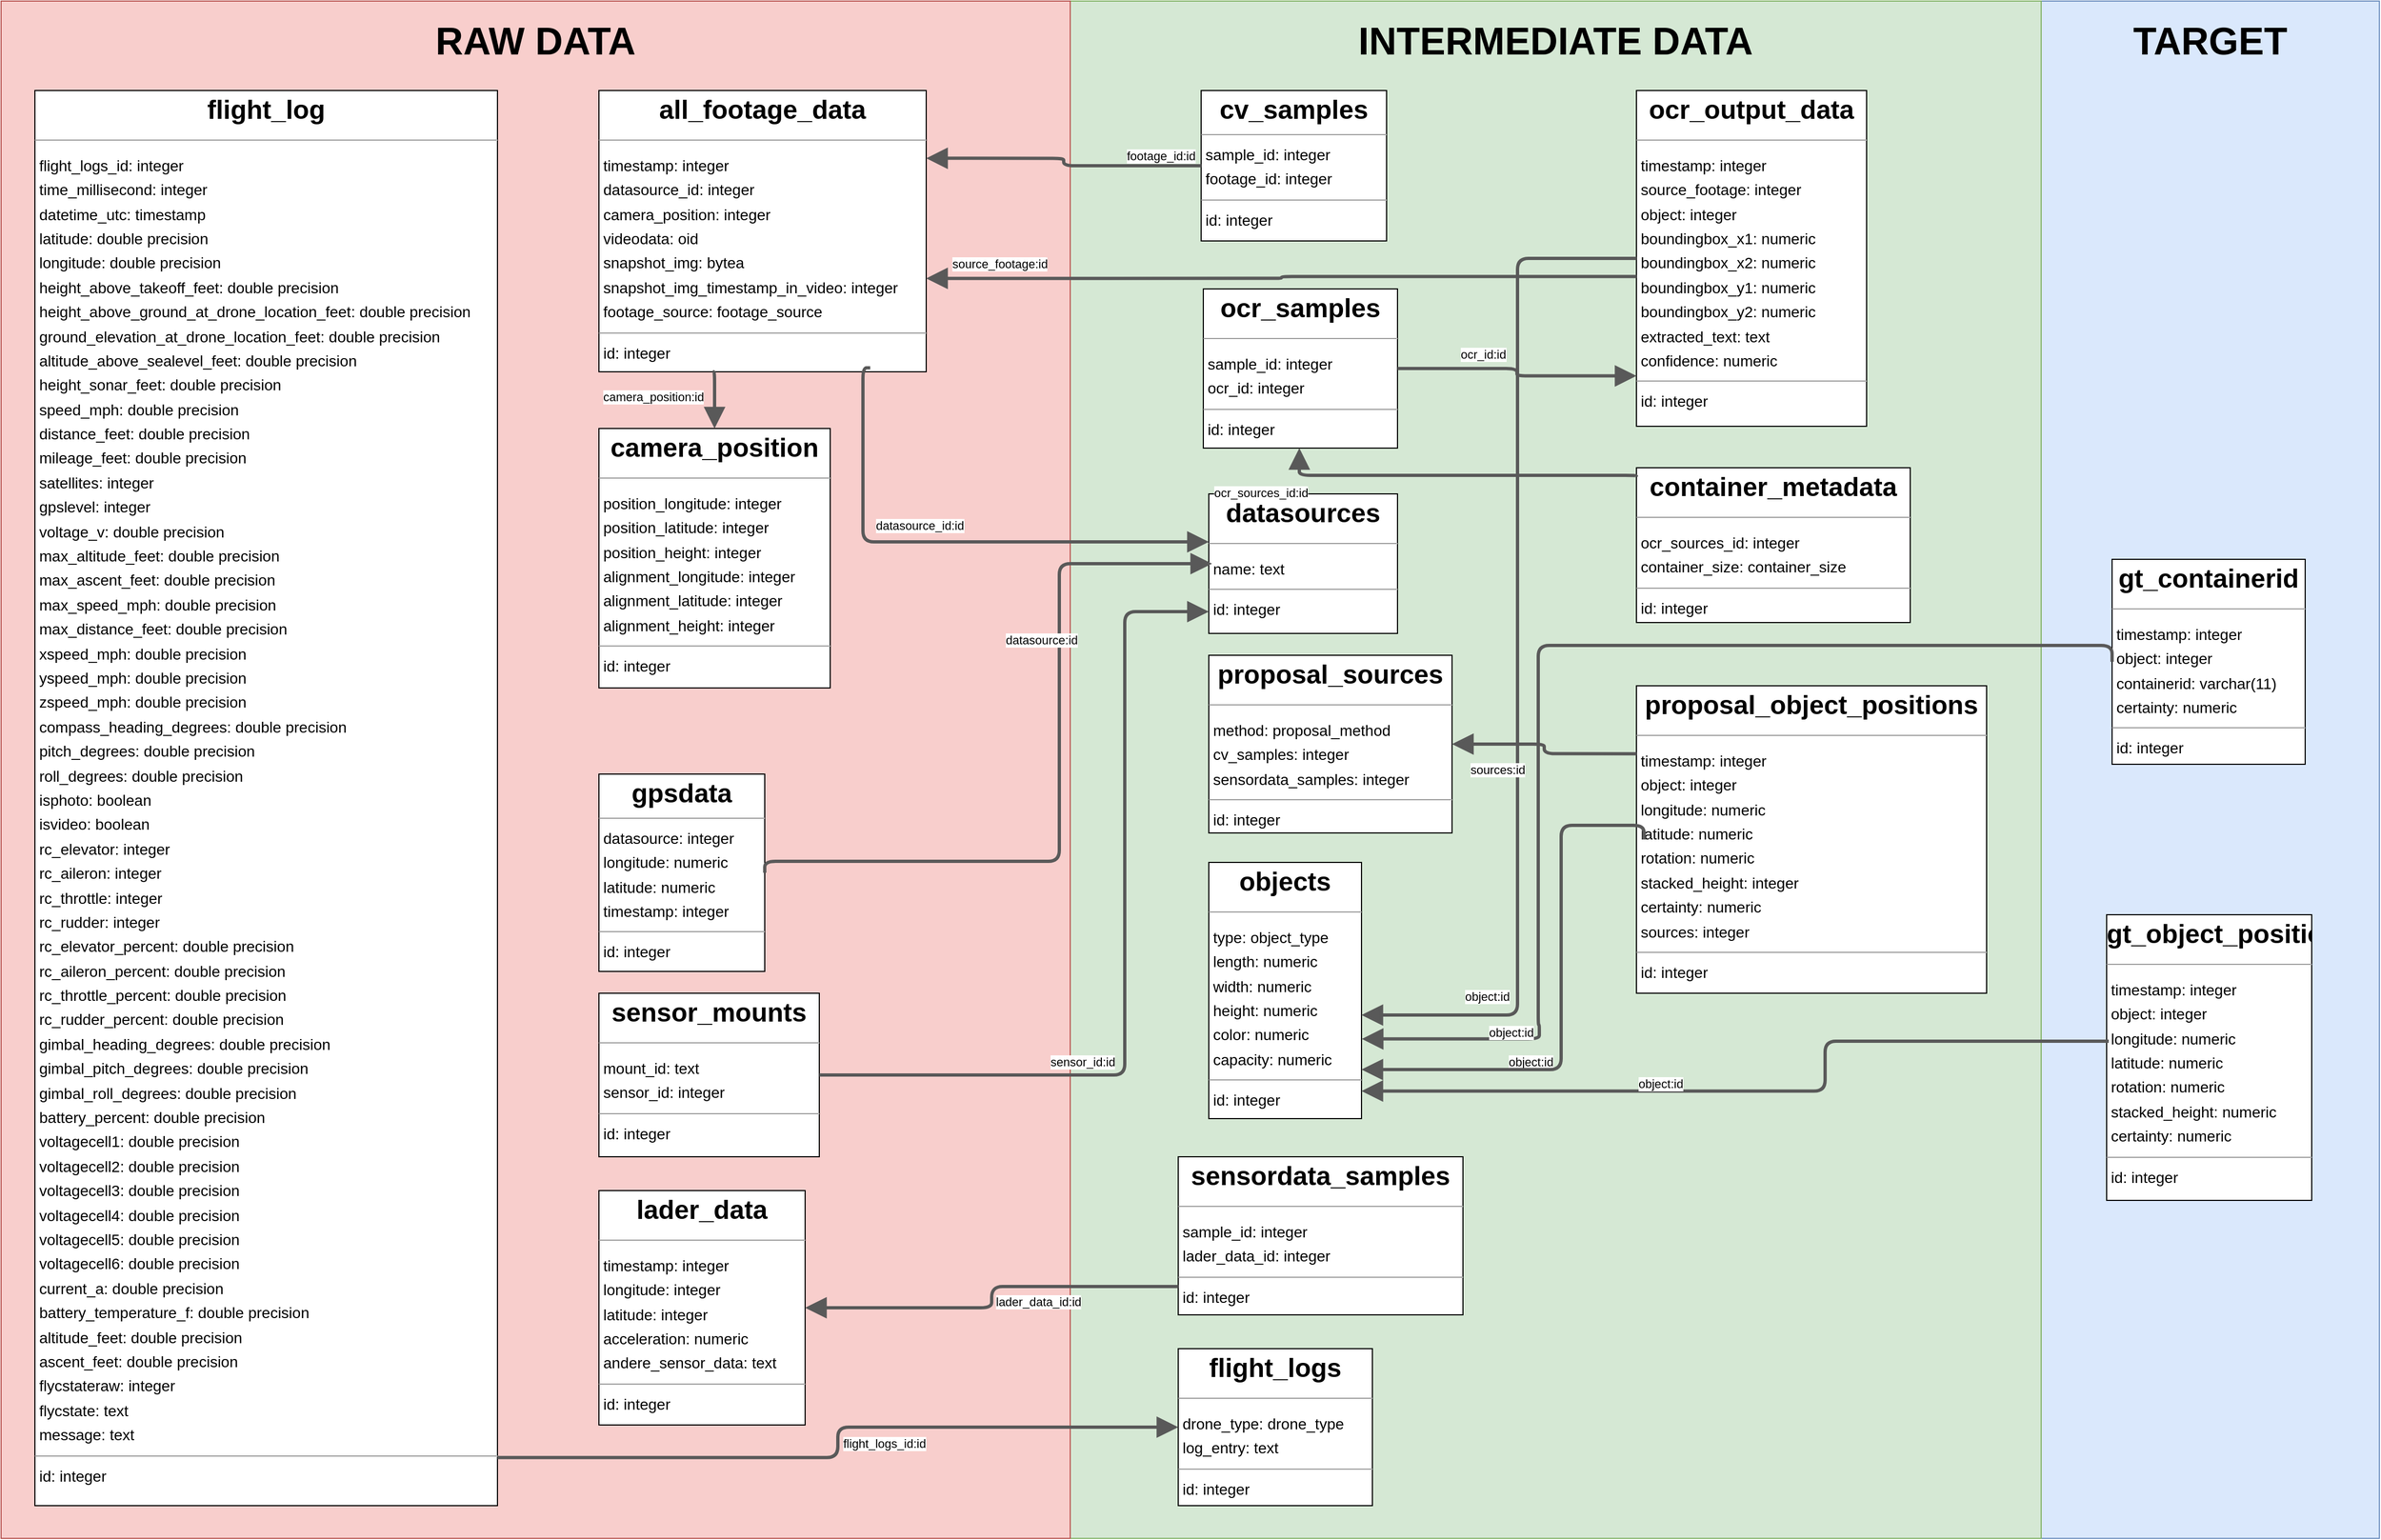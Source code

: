 <mxfile version="24.7.6">
  <diagram id="R363LIXP1XDj05TWdJDx" name="Seite-1">
    <mxGraphModel dx="4260" dy="2820" grid="1" gridSize="10" guides="1" tooltips="1" connect="1" arrows="1" fold="1" page="0" pageScale="1" pageWidth="827" pageHeight="1169" background="none" math="0" shadow="0">
      <root>
        <mxCell id="0" />
        <mxCell id="1" parent="0" />
        <mxCell id="Hhfae7TIqCqtF5idfysL-5" value="TARGET" style="rounded=0;whiteSpace=wrap;html=1;fillColor=#dae8fc;strokeColor=#6c8ebf;spacingTop=-999;spacingBottom=340;fontSize=35;fontStyle=1" parent="1" vertex="1">
          <mxGeometry x="830" y="-630" width="310" height="1410" as="geometry" />
        </mxCell>
        <mxCell id="Hhfae7TIqCqtF5idfysL-4" value="INTERMEDIATE DATA" style="rounded=0;whiteSpace=wrap;html=1;fillColor=#d5e8d4;strokeColor=#82b366;spacingTop=-999;spacingBottom=340;fontSize=35;fontStyle=1" parent="1" vertex="1">
          <mxGeometry x="-60" y="-630" width="890" height="1410" as="geometry" />
        </mxCell>
        <mxCell id="Hhfae7TIqCqtF5idfysL-3" value="&lt;b&gt;RAW DATA&lt;/b&gt;" style="rounded=0;whiteSpace=wrap;html=1;fillColor=#f8cecc;strokeColor=#b85450;spacingTop=-999;spacingBottom=340;fontSize=35;" parent="1" vertex="1">
          <mxGeometry x="-1040" y="-630" width="980" height="1410" as="geometry" />
        </mxCell>
        <mxCell id="node11" value="&lt;p style=&quot;margin: 4px 0px 0px; text-align: center; font-size: 24px;&quot;&gt;&lt;b&gt;&lt;font style=&quot;font-size: 24px;&quot;&gt;all_footage_data&lt;/font&gt;&lt;/b&gt;&lt;/p&gt;&lt;hr style=&quot;font-size: 24px;&quot; size=&quot;1&quot;&gt;&lt;p style=&quot;margin:0 0 0 4px;line-height:1.6;&quot;&gt; timestamp: integer&lt;br&gt; datasource_id: integer&lt;br&gt; camera_position: integer&lt;br&gt; videodata: oid&lt;br&gt; snapshot_img: bytea&lt;br&gt; snapshot_img_timestamp_in_video: integer&lt;br&gt; footage_source: footage_source&lt;/p&gt;&lt;hr size=&quot;1&quot;&gt;&lt;p style=&quot;margin:0 0 0 4px;line-height:1.6;&quot;&gt; id: integer&lt;/p&gt;" style="verticalAlign=top;align=left;overflow=fill;fontSize=14;fontFamily=Helvetica;html=1;rounded=0;shadow=0;comic=0;labelBackgroundColor=none;strokeWidth=1;" parent="1" vertex="1">
          <mxGeometry x="-492" y="-548" width="300" height="258" as="geometry" />
        </mxCell>
        <mxCell id="node6" value="&lt;p style=&quot;margin: 4px 0px 0px; text-align: center; font-size: 24px;&quot;&gt;&lt;b&gt;&lt;font style=&quot;font-size: 24px;&quot;&gt;camera_position&lt;/font&gt;&lt;/b&gt;&lt;/p&gt;&lt;hr style=&quot;font-size: 24px;&quot; size=&quot;1&quot;&gt;&lt;p style=&quot;margin:0 0 0 4px;line-height:1.6;&quot;&gt; position_longitude: integer&lt;br&gt; position_latitude: integer&lt;br&gt; position_height: integer&lt;br&gt; alignment_longitude: integer&lt;br&gt; alignment_latitude: integer&lt;br&gt; alignment_height: integer&lt;/p&gt;&lt;hr size=&quot;1&quot;&gt;&lt;p style=&quot;margin:0 0 0 4px;line-height:1.6;&quot;&gt; id: integer&lt;/p&gt;" style="verticalAlign=top;align=left;overflow=fill;fontSize=14;fontFamily=Helvetica;html=1;rounded=0;shadow=0;comic=0;labelBackgroundColor=none;strokeWidth=1;" parent="1" vertex="1">
          <mxGeometry x="-492" y="-238" width="212" height="238" as="geometry" />
        </mxCell>
        <mxCell id="node16" value="&lt;p style=&quot;margin: 4px 0px 0px; text-align: center; font-size: 24px;&quot;&gt;&lt;b&gt;&lt;font style=&quot;font-size: 24px;&quot;&gt;container_metadata&lt;/font&gt;&lt;/b&gt;&lt;/p&gt;&lt;hr style=&quot;font-size: 24px;&quot; size=&quot;1&quot;&gt;&lt;p style=&quot;margin:0 0 0 4px;line-height:1.6;&quot;&gt; ocr_sources_id: integer&lt;br&gt; container_size: container_size&lt;/p&gt;&lt;hr size=&quot;1&quot;&gt;&lt;p style=&quot;margin:0 0 0 4px;line-height:1.6;&quot;&gt; id: integer&lt;/p&gt;" style="verticalAlign=top;align=left;overflow=fill;fontSize=14;fontFamily=Helvetica;html=1;rounded=0;shadow=0;comic=0;labelBackgroundColor=none;strokeWidth=1;" parent="1" vertex="1">
          <mxGeometry x="459" y="-202" width="251" height="142" as="geometry" />
        </mxCell>
        <mxCell id="node17" value="&lt;p style=&quot;margin:0px;margin-top:4px;text-align:center;&quot;&gt;&lt;b&gt;&lt;font style=&quot;font-size: 24px;&quot;&gt;cv_samples&lt;/font&gt;&lt;/b&gt;&lt;/p&gt;&lt;hr size=&quot;1&quot;&gt;&lt;p style=&quot;margin:0 0 0 4px;line-height:1.6;&quot;&gt; sample_id: integer&lt;br&gt; footage_id: integer&lt;/p&gt;&lt;hr size=&quot;1&quot;&gt;&lt;p style=&quot;margin:0 0 0 4px;line-height:1.6;&quot;&gt; id: integer&lt;/p&gt;" style="verticalAlign=top;align=left;overflow=fill;fontSize=14;fontFamily=Helvetica;html=1;rounded=0;shadow=0;comic=0;labelBackgroundColor=none;strokeWidth=1;" parent="1" vertex="1">
          <mxGeometry x="60" y="-548" width="170" height="138" as="geometry" />
        </mxCell>
        <mxCell id="node1" value="&lt;p style=&quot;margin: 4px 0px 0px; text-align: center; font-size: 24px;&quot;&gt;&lt;b&gt;&lt;font style=&quot;font-size: 24px;&quot;&gt;datasources&lt;/font&gt;&lt;/b&gt;&lt;/p&gt;&lt;hr style=&quot;font-size: 24px;&quot; size=&quot;1&quot;&gt;&lt;p style=&quot;margin:0 0 0 4px;line-height:1.6;&quot;&gt; name: text&lt;/p&gt;&lt;hr size=&quot;1&quot;&gt;&lt;p style=&quot;margin:0 0 0 4px;line-height:1.6;&quot;&gt; id: integer&lt;/p&gt;" style="verticalAlign=top;align=left;overflow=fill;fontSize=14;fontFamily=Helvetica;html=1;rounded=0;shadow=0;comic=0;labelBackgroundColor=none;strokeWidth=1;" parent="1" vertex="1">
          <mxGeometry x="67" y="-178" width="173" height="128" as="geometry" />
        </mxCell>
        <mxCell id="node2" value="&lt;p style=&quot;margin: 4px 0px 0px; text-align: center; font-size: 24px;&quot;&gt;&lt;b style=&quot;&quot;&gt;&lt;font style=&quot;font-size: 24px;&quot;&gt;flight_log&lt;/font&gt;&lt;/b&gt;&lt;/p&gt;&lt;hr style=&quot;font-size: 24px;&quot; size=&quot;1&quot;&gt;&lt;p style=&quot;margin: 0px 0px 0px 4px; line-height: 1.6;&quot;&gt;&lt;font style=&quot;font-size: 14px;&quot;&gt; flight_logs_id: integer&lt;br&gt; time_millisecond: integer&lt;br&gt; datetime_utc: timestamp&lt;br&gt; latitude: double precision&lt;br&gt; longitude: double precision&lt;br&gt; height_above_takeoff_feet: double precision&lt;br&gt; height_above_ground_at_drone_location_feet: double precision&lt;br&gt; ground_elevation_at_drone_location_feet: double precision&lt;br&gt; altitude_above_sealevel_feet: double precision&lt;br&gt; height_sonar_feet: double precision&lt;br&gt; speed_mph: double precision&lt;br&gt; distance_feet: double precision&lt;br&gt; mileage_feet: double precision&lt;br&gt; satellites: integer&lt;br&gt; gpslevel: integer&lt;br&gt; voltage_v: double precision&lt;br&gt; max_altitude_feet: double precision&lt;br&gt; max_ascent_feet: double precision&lt;br&gt; max_speed_mph: double precision&lt;br&gt; max_distance_feet: double precision&lt;br&gt; xspeed_mph: double precision&lt;br&gt; yspeed_mph: double precision&lt;br&gt; zspeed_mph: double precision&lt;br&gt; compass_heading_degrees: double precision&lt;br&gt; pitch_degrees: double precision&lt;br&gt; roll_degrees: double precision&lt;br&gt; isphoto: boolean&lt;br&gt; isvideo: boolean&lt;br&gt; rc_elevator: integer&lt;br&gt; rc_aileron: integer&lt;br&gt; rc_throttle: integer&lt;br&gt; rc_rudder: integer&lt;br&gt; rc_elevator_percent: double precision&lt;br&gt; rc_aileron_percent: double precision&lt;br&gt; rc_throttle_percent: double precision&lt;br&gt; rc_rudder_percent: double precision&lt;br&gt; gimbal_heading_degrees: double precision&lt;br&gt; gimbal_pitch_degrees: double precision&lt;br&gt; gimbal_roll_degrees: double precision&lt;br&gt; battery_percent: double precision&lt;br&gt; voltagecell1: double precision&lt;br&gt; voltagecell2: double precision&lt;br&gt; voltagecell3: double precision&lt;br&gt; voltagecell4: double precision&lt;br&gt; voltagecell5: double precision&lt;br&gt; voltagecell6: double precision&lt;br&gt; current_a: double precision&lt;br&gt; battery_temperature_f: double precision&lt;br&gt; altitude_feet: double precision&lt;br&gt; ascent_feet: double precision&lt;br&gt; flycstateraw: integer&lt;br&gt; flycstate: text&lt;br&gt; message: text&lt;/font&gt;&lt;/p&gt;&lt;hr style=&quot;&quot; size=&quot;1&quot;&gt;&lt;p style=&quot;margin: 0px 0px 0px 4px; line-height: 1.6;&quot;&gt;&lt;font style=&quot;font-size: 14px;&quot;&gt; id: integer&lt;/font&gt;&lt;/p&gt;" style="verticalAlign=top;align=left;overflow=fill;fontSize=14;fontFamily=Helvetica;html=1;rounded=0;shadow=0;comic=0;labelBackgroundColor=none;strokeWidth=1;gradientColor=none;" parent="1" vertex="1">
          <mxGeometry x="-1009" y="-548" width="424" height="1298" as="geometry" />
        </mxCell>
        <mxCell id="node5" value="&lt;p style=&quot;margin: 4px 0px 0px; text-align: center; font-size: 24px;&quot;&gt;&lt;b&gt;&lt;font style=&quot;font-size: 24px;&quot;&gt;flight_logs&lt;/font&gt;&lt;/b&gt;&lt;/p&gt;&lt;hr style=&quot;font-size: 24px;&quot; size=&quot;1&quot;&gt;&lt;p style=&quot;margin:0 0 0 4px;line-height:1.6;&quot;&gt; drone_type: drone_type&lt;br&gt; log_entry: text&lt;/p&gt;&lt;hr size=&quot;1&quot;&gt;&lt;p style=&quot;margin:0 0 0 4px;line-height:1.6;&quot;&gt; id: integer&lt;/p&gt;" style="verticalAlign=top;align=left;overflow=fill;fontSize=14;fontFamily=Helvetica;html=1;rounded=0;shadow=0;comic=0;labelBackgroundColor=none;strokeWidth=1;" parent="1" vertex="1">
          <mxGeometry x="39" y="606" width="178" height="144" as="geometry" />
        </mxCell>
        <mxCell id="node10" value="&lt;p style=&quot;margin:0px;margin-top:4px;text-align:center;&quot;&gt;&lt;b&gt;&lt;font style=&quot;font-size: 24px;&quot;&gt;gpsdata&lt;/font&gt;&lt;/b&gt;&lt;/p&gt;&lt;hr size=&quot;1&quot;&gt;&lt;p style=&quot;margin:0 0 0 4px;line-height:1.6;&quot;&gt; datasource: integer&lt;br&gt; longitude: numeric&lt;br&gt; latitude: numeric&lt;br&gt; timestamp: integer&lt;/p&gt;&lt;hr size=&quot;1&quot;&gt;&lt;p style=&quot;margin:0 0 0 4px;line-height:1.6;&quot;&gt; id: integer&lt;/p&gt;" style="verticalAlign=top;align=left;overflow=fill;fontSize=14;fontFamily=Helvetica;html=1;rounded=0;shadow=0;comic=0;labelBackgroundColor=none;strokeWidth=1;" parent="1" vertex="1">
          <mxGeometry x="-492" y="79" width="152" height="181" as="geometry" />
        </mxCell>
        <mxCell id="node4" value="&lt;p style=&quot;margin: 4px 0px 0px; text-align: center; font-size: 24px;&quot;&gt;&lt;b&gt;&lt;font style=&quot;font-size: 24px;&quot;&gt;gt_containerid&lt;/font&gt;&lt;/b&gt;&lt;/p&gt;&lt;hr style=&quot;font-size: 24px;&quot; size=&quot;1&quot;&gt;&lt;p style=&quot;margin:0 0 0 4px;line-height:1.6;&quot;&gt; timestamp: integer&lt;br&gt; object: integer&lt;br&gt; containerid: varchar(11)&lt;br&gt; certainty: numeric&lt;/p&gt;&lt;hr size=&quot;1&quot;&gt;&lt;p style=&quot;margin:0 0 0 4px;line-height:1.6;&quot;&gt; id: integer&lt;/p&gt;" style="verticalAlign=top;align=left;overflow=fill;fontSize=14;fontFamily=Helvetica;html=1;rounded=0;shadow=0;comic=0;labelBackgroundColor=none;strokeWidth=1;" parent="1" vertex="1">
          <mxGeometry x="895" y="-118" width="177" height="188" as="geometry" />
        </mxCell>
        <mxCell id="node12" value="&lt;p style=&quot;margin: 4px 0px 0px; text-align: center; font-size: 24px;&quot;&gt;&lt;b&gt;&lt;font style=&quot;font-size: 24px;&quot;&gt;gt_object_positions&lt;/font&gt;&lt;/b&gt;&lt;/p&gt;&lt;hr style=&quot;font-size: 24px;&quot; size=&quot;1&quot;&gt;&lt;p style=&quot;margin:0 0 0 4px;line-height:1.6;&quot;&gt; timestamp: integer&lt;br&gt; object: integer&lt;br&gt; longitude: numeric&lt;br&gt; latitude: numeric&lt;br&gt; rotation: numeric&lt;br&gt; stacked_height: numeric&lt;br&gt; certainty: numeric&lt;/p&gt;&lt;hr size=&quot;1&quot;&gt;&lt;p style=&quot;margin:0 0 0 4px;line-height:1.6;&quot;&gt; id: integer&lt;/p&gt;" style="verticalAlign=top;align=left;overflow=fill;fontSize=14;fontFamily=Helvetica;html=1;rounded=0;shadow=0;comic=0;labelBackgroundColor=none;strokeWidth=1;" parent="1" vertex="1">
          <mxGeometry x="890" y="208" width="188" height="262" as="geometry" />
        </mxCell>
        <mxCell id="node13" value="&lt;p style=&quot;margin: 4px 0px 0px; text-align: center; font-size: 24px;&quot;&gt;&lt;b&gt;&lt;font style=&quot;font-size: 24px;&quot;&gt;lader_data&lt;/font&gt;&lt;/b&gt;&lt;/p&gt;&lt;hr style=&quot;font-size: 24px;&quot; size=&quot;1&quot;&gt;&lt;p style=&quot;margin:0 0 0 4px;line-height:1.6;&quot;&gt; timestamp: integer&lt;br&gt; longitude: integer&lt;br&gt; latitude: integer&lt;br&gt; acceleration: numeric&lt;br&gt; andere_sensor_data: text&lt;/p&gt;&lt;hr size=&quot;1&quot;&gt;&lt;p style=&quot;margin:0 0 0 4px;line-height:1.6;&quot;&gt; id: integer&lt;/p&gt;" style="verticalAlign=top;align=left;overflow=fill;fontSize=14;fontFamily=Helvetica;html=1;rounded=0;shadow=0;comic=0;labelBackgroundColor=none;strokeWidth=1;" parent="1" vertex="1">
          <mxGeometry x="-492" y="461" width="189" height="215" as="geometry" />
        </mxCell>
        <mxCell id="node7" value="&lt;p style=&quot;margin: 4px 0px 0px; text-align: center; font-size: 24px;&quot;&gt;&lt;b&gt;&lt;font style=&quot;font-size: 24px;&quot;&gt;objects&lt;/font&gt;&lt;/b&gt;&lt;/p&gt;&lt;hr style=&quot;font-size: 24px;&quot; size=&quot;1&quot;&gt;&lt;p style=&quot;margin:0 0 0 4px;line-height:1.6;&quot;&gt; type: object_type&lt;br&gt; length: numeric&lt;br&gt; width: numeric&lt;br&gt; height: numeric&lt;br&gt; color: numeric&lt;br&gt; capacity: numeric&lt;/p&gt;&lt;hr size=&quot;1&quot;&gt;&lt;p style=&quot;margin:0 0 0 4px;line-height:1.6;&quot;&gt; id: integer&lt;/p&gt;" style="verticalAlign=top;align=left;overflow=fill;fontSize=14;fontFamily=Helvetica;html=1;rounded=0;shadow=0;comic=0;labelBackgroundColor=none;strokeWidth=1;" parent="1" vertex="1">
          <mxGeometry x="67" y="160" width="140" height="235" as="geometry" />
        </mxCell>
        <mxCell id="node14" value="&lt;p style=&quot;margin: 4px 0px 0px; text-align: center; font-size: 24px;&quot;&gt;&lt;b&gt;&lt;font style=&quot;font-size: 24px;&quot;&gt;ocr_output_data&lt;/font&gt;&lt;/b&gt;&lt;/p&gt;&lt;hr style=&quot;font-size: 24px;&quot; size=&quot;1&quot;&gt;&lt;p style=&quot;margin:0 0 0 4px;line-height:1.6;&quot;&gt; timestamp: integer&lt;br&gt; source_footage: integer&lt;br&gt; object: integer&lt;br&gt; boundingbox_x1: numeric&lt;br&gt; boundingbox_x2: numeric&lt;br&gt; boundingbox_y1: numeric&lt;br&gt; boundingbox_y2: numeric&lt;br&gt; extracted_text: text&lt;br&gt; confidence: numeric&lt;/p&gt;&lt;hr size=&quot;1&quot;&gt;&lt;p style=&quot;margin:0 0 0 4px;line-height:1.6;&quot;&gt; id: integer&lt;/p&gt;" style="verticalAlign=top;align=left;overflow=fill;fontSize=14;fontFamily=Helvetica;html=1;rounded=0;shadow=0;comic=0;labelBackgroundColor=none;strokeWidth=1;" parent="1" vertex="1">
          <mxGeometry x="459" y="-548" width="211" height="308" as="geometry" />
        </mxCell>
        <mxCell id="node0" value="&lt;p style=&quot;margin: 4px 0px 0px; text-align: center; font-size: 24px;&quot;&gt;&lt;b&gt;&lt;font style=&quot;font-size: 24px;&quot;&gt;ocr_samples&lt;/font&gt;&lt;/b&gt;&lt;/p&gt;&lt;hr style=&quot;font-size: 24px;&quot; size=&quot;1&quot;&gt;&lt;p style=&quot;margin:0 0 0 4px;line-height:1.6;&quot;&gt; sample_id: integer&lt;br&gt; ocr_id: integer&lt;/p&gt;&lt;hr size=&quot;1&quot;&gt;&lt;p style=&quot;margin:0 0 0 4px;line-height:1.6;&quot;&gt; id: integer&lt;/p&gt;" style="verticalAlign=top;align=left;overflow=fill;fontSize=14;fontFamily=Helvetica;html=1;rounded=0;shadow=0;comic=0;labelBackgroundColor=none;strokeWidth=1;" parent="1" vertex="1">
          <mxGeometry x="62" y="-366" width="178" height="146" as="geometry" />
        </mxCell>
        <mxCell id="node9" value="&lt;p style=&quot;margin: 4px 0px 0px; text-align: center; font-size: 24px;&quot;&gt;&lt;b&gt;&lt;font style=&quot;font-size: 24px;&quot;&gt;proposal_object_positions&lt;/font&gt;&lt;/b&gt;&lt;/p&gt;&lt;hr style=&quot;font-size: 24px;&quot; size=&quot;1&quot;&gt;&lt;p style=&quot;margin:0 0 0 4px;line-height:1.6;&quot;&gt; timestamp: integer&lt;br&gt; object: integer&lt;br&gt; longitude: numeric&lt;br&gt; latitude: numeric&lt;br&gt; rotation: numeric&lt;br&gt; stacked_height: integer&lt;br&gt; certainty: numeric&lt;br&gt; sources: integer&lt;/p&gt;&lt;hr size=&quot;1&quot;&gt;&lt;p style=&quot;margin:0 0 0 4px;line-height:1.6;&quot;&gt; id: integer&lt;/p&gt;" style="verticalAlign=top;align=left;overflow=fill;fontSize=14;fontFamily=Helvetica;html=1;rounded=0;shadow=0;comic=0;labelBackgroundColor=none;strokeWidth=1;" parent="1" vertex="1">
          <mxGeometry x="459" y="-2" width="321" height="282" as="geometry" />
        </mxCell>
        <mxCell id="node15" value="&lt;p style=&quot;margin: 4px 0px 0px; text-align: center; font-size: 24px;&quot;&gt;&lt;b&gt;&lt;font style=&quot;font-size: 24px;&quot;&gt;proposal_sources&lt;/font&gt;&lt;/b&gt;&lt;/p&gt;&lt;hr style=&quot;font-size: 24px;&quot; size=&quot;1&quot;&gt;&lt;p style=&quot;margin:0 0 0 4px;line-height:1.6;&quot;&gt; method: proposal_method&lt;br&gt; cv_samples: integer&lt;br&gt; sensordata_samples: integer&lt;/p&gt;&lt;hr size=&quot;1&quot;&gt;&lt;p style=&quot;margin:0 0 0 4px;line-height:1.6;&quot;&gt; id: integer&lt;/p&gt;" style="verticalAlign=top;align=left;overflow=fill;fontSize=14;fontFamily=Helvetica;html=1;rounded=0;shadow=0;comic=0;labelBackgroundColor=none;strokeWidth=1;" parent="1" vertex="1">
          <mxGeometry x="67" y="-30" width="223" height="163" as="geometry" />
        </mxCell>
        <mxCell id="node8" value="&lt;p style=&quot;margin: 4px 0px 0px; text-align: center; font-size: 24px;&quot;&gt;&lt;b&gt;&lt;font style=&quot;font-size: 24px;&quot;&gt;sensor_mounts&lt;/font&gt;&lt;/b&gt;&lt;/p&gt;&lt;hr style=&quot;font-size: 24px;&quot; size=&quot;1&quot;&gt;&lt;p style=&quot;margin:0 0 0 4px;line-height:1.6;&quot;&gt; mount_id: text&lt;br&gt; sensor_id: integer&lt;/p&gt;&lt;hr size=&quot;1&quot;&gt;&lt;p style=&quot;margin:0 0 0 4px;line-height:1.6;&quot;&gt; id: integer&lt;/p&gt;" style="verticalAlign=top;align=left;overflow=fill;fontSize=14;fontFamily=Helvetica;html=1;rounded=0;shadow=0;comic=0;labelBackgroundColor=none;strokeWidth=1;" parent="1" vertex="1">
          <mxGeometry x="-492" y="280" width="202" height="150" as="geometry" />
        </mxCell>
        <mxCell id="node3" value="&lt;p style=&quot;margin: 4px 0px 0px; text-align: center; font-size: 24px;&quot;&gt;&lt;b&gt;&lt;font style=&quot;font-size: 24px;&quot;&gt;sensordata_samples&lt;/font&gt;&lt;/b&gt;&lt;/p&gt;&lt;hr style=&quot;font-size: 24px;&quot; size=&quot;1&quot;&gt;&lt;p style=&quot;margin:0 0 0 4px;line-height:1.6;&quot;&gt; sample_id: integer&lt;br&gt; lader_data_id: integer&lt;/p&gt;&lt;hr size=&quot;1&quot;&gt;&lt;p style=&quot;margin:0 0 0 4px;line-height:1.6;&quot;&gt; id: integer&lt;/p&gt;" style="verticalAlign=top;align=left;overflow=fill;fontSize=14;fontFamily=Helvetica;html=1;rounded=0;shadow=0;comic=0;labelBackgroundColor=none;strokeWidth=1;" parent="1" vertex="1">
          <mxGeometry x="39" y="430" width="261" height="145" as="geometry" />
        </mxCell>
        <mxCell id="edge1" value="" style="html=1;rounded=1;edgeStyle=orthogonalEdgeStyle;dashed=0;startArrow=none;endArrow=block;endSize=12;strokeColor=#595959;exitX=0.348;exitY=1.000;exitDx=0;exitDy=0;entryX=0.500;entryY=0.000;entryDx=0;entryDy=0;strokeWidth=3;" parent="1" source="node11" target="node6" edge="1">
          <mxGeometry width="50" height="50" relative="1" as="geometry">
            <Array as="points">
              <mxPoint x="-386" y="-290" />
            </Array>
          </mxGeometry>
        </mxCell>
        <mxCell id="label8" value="camera_position:id" style="edgeLabel;resizable=0;html=1;align=left;verticalAlign=top;strokeColor=default;" parent="edge1" vertex="1" connectable="0">
          <mxGeometry x="-490" y="-280" as="geometry" />
        </mxCell>
        <mxCell id="edge14" value="" style="html=1;rounded=1;edgeStyle=orthogonalEdgeStyle;dashed=0;startArrow=none;endArrow=block;endSize=12;strokeColor=#595959;exitX=0.829;exitY=0.986;exitDx=0;exitDy=0;exitPerimeter=0;strokeWidth=3;" parent="1" source="node11" edge="1">
          <mxGeometry width="50" height="50" relative="1" as="geometry">
            <Array as="points">
              <mxPoint x="-250" y="-294" />
              <mxPoint x="-250" y="-134" />
              <mxPoint x="67" y="-134" />
            </Array>
            <mxPoint x="67" y="-134" as="targetPoint" />
          </mxGeometry>
        </mxCell>
        <mxCell id="label86" value="datasource_id:id" style="edgeLabel;resizable=0;html=1;align=left;verticalAlign=top;strokeColor=default;" parent="edge14" vertex="1" connectable="0">
          <mxGeometry x="-240" y="-162" as="geometry" />
        </mxCell>
        <mxCell id="edge6" value="" style="html=1;rounded=1;edgeStyle=orthogonalEdgeStyle;dashed=0;startArrow=none;endArrow=block;endSize=12;strokeColor=#595959;exitX=0.000;exitY=0.058;exitDx=0;exitDy=0;strokeWidth=3;" parent="1" source="node16" edge="1">
          <mxGeometry width="50" height="50" relative="1" as="geometry">
            <Array as="points">
              <mxPoint x="150" y="-195" />
            </Array>
            <mxPoint x="150" y="-220" as="targetPoint" />
          </mxGeometry>
        </mxCell>
        <mxCell id="label38" value="ocr_sources_id:id" style="edgeLabel;resizable=0;html=1;align=left;verticalAlign=top;strokeColor=default;" parent="edge6" vertex="1" connectable="0">
          <mxGeometry x="70" y="-192" as="geometry" />
        </mxCell>
        <mxCell id="edge10" value="" style="html=1;rounded=1;edgeStyle=orthogonalEdgeStyle;dashed=0;startArrow=none;endArrow=block;endSize=12;strokeColor=#595959;exitX=0.000;exitY=0.500;exitDx=0;exitDy=0;entryX=1.000;entryY=0.241;entryDx=0;entryDy=0;strokeWidth=3;" parent="1" source="node17" target="node11" edge="1">
          <mxGeometry width="50" height="50" relative="1" as="geometry">
            <Array as="points" />
          </mxGeometry>
        </mxCell>
        <mxCell id="label62" value="footage_id:id" style="edgeLabel;resizable=0;html=1;align=left;verticalAlign=top;strokeColor=default;" parent="edge10" vertex="1" connectable="0">
          <mxGeometry x="-10" y="-501" as="geometry" />
        </mxCell>
        <mxCell id="edge0" value="" style="html=1;rounded=1;edgeStyle=orthogonalEdgeStyle;dashed=0;startArrow=none;endArrow=block;endSize=12;strokeColor=#595959;exitX=1;exitY=0.966;exitDx=0;exitDy=0;entryX=0.000;entryY=0.500;entryDx=0;entryDy=0;exitPerimeter=0;strokeWidth=3;" parent="1" source="node2" target="node5" edge="1">
          <mxGeometry width="50" height="50" relative="1" as="geometry">
            <Array as="points">
              <mxPoint x="-273" y="706" />
              <mxPoint x="-273" y="678" />
            </Array>
          </mxGeometry>
        </mxCell>
        <mxCell id="label2" value="flight_logs_id:id" style="edgeLabel;resizable=0;html=1;align=left;verticalAlign=top;strokeColor=default;" parent="edge0" vertex="1" connectable="0">
          <mxGeometry x="-270" y="680" as="geometry" />
        </mxCell>
        <mxCell id="edge5" value="" style="html=1;rounded=1;edgeStyle=orthogonalEdgeStyle;dashed=0;startArrow=none;endArrow=block;endSize=12;strokeColor=#595959;exitX=1.000;exitY=0.500;exitDx=0;exitDy=0;strokeWidth=3;" parent="1" source="node10" edge="1">
          <mxGeometry width="50" height="50" relative="1" as="geometry">
            <Array as="points">
              <mxPoint x="-340" y="159" />
              <mxPoint x="-70" y="159" />
              <mxPoint x="-70" y="-114" />
            </Array>
            <mxPoint x="70" y="-114" as="targetPoint" />
          </mxGeometry>
        </mxCell>
        <mxCell id="label32" value="datasource:id" style="edgeLabel;resizable=0;html=1;align=left;verticalAlign=top;strokeColor=default;" parent="edge5" vertex="1" connectable="0">
          <mxGeometry x="-121" y="-57" as="geometry" />
        </mxCell>
        <mxCell id="edge11" value="" style="html=1;rounded=1;edgeStyle=orthogonalEdgeStyle;dashed=0;startArrow=none;endArrow=block;endSize=12;strokeColor=#595959;exitX=0.000;exitY=0.500;exitDx=0;exitDy=0;entryX=1.002;entryY=0.689;entryDx=0;entryDy=0;strokeWidth=3;entryPerimeter=0;" parent="1" source="node4" target="node7" edge="1">
          <mxGeometry width="50" height="50" relative="1" as="geometry">
            <Array as="points">
              <mxPoint x="895" y="-39" />
              <mxPoint x="369" y="-39" />
              <mxPoint x="369" y="309" />
              <mxPoint x="370" y="322" />
            </Array>
          </mxGeometry>
        </mxCell>
        <mxCell id="label68" value="object:id" style="edgeLabel;resizable=0;html=1;align=left;verticalAlign=top;strokeColor=default;" parent="edge11" vertex="1" connectable="0">
          <mxGeometry x="340" y="330" as="geometry" />
        </mxCell>
        <mxCell id="edge8" value="" style="html=1;rounded=1;edgeStyle=orthogonalEdgeStyle;dashed=0;startArrow=none;endArrow=block;endSize=12;strokeColor=#595959;exitX=0.000;exitY=0.500;exitDx=0;exitDy=0;entryX=0.986;entryY=0.701;entryDx=0;entryDy=0;entryPerimeter=0;strokeWidth=3;" parent="1" edge="1">
          <mxGeometry width="50" height="50" relative="1" as="geometry">
            <Array as="points">
              <mxPoint x="631.96" y="324" />
              <mxPoint x="631.96" y="370" />
            </Array>
            <mxPoint x="891.96" y="324" as="sourcePoint" />
            <mxPoint x="207.0" y="369.735" as="targetPoint" />
          </mxGeometry>
        </mxCell>
        <mxCell id="label50" value="object:id" style="edgeLabel;resizable=0;html=1;align=left;verticalAlign=top;strokeColor=default;" parent="edge8" vertex="1" connectable="0">
          <mxGeometry x="322" y="303" as="geometry" />
        </mxCell>
        <mxCell id="edge7" value="" style="html=1;rounded=1;edgeStyle=orthogonalEdgeStyle;dashed=0;startArrow=none;endArrow=block;endSize=12;strokeColor=#595959;exitX=0.000;exitY=0.554;exitDx=0;exitDy=0;entryX=1.000;entryY=0.668;entryDx=0;entryDy=0;strokeWidth=3;" parent="1" source="node14" target="node11" edge="1">
          <mxGeometry width="50" height="50" relative="1" as="geometry">
            <Array as="points" />
          </mxGeometry>
        </mxCell>
        <mxCell id="label44" value="source_footage:id" style="edgeLabel;resizable=0;html=1;align=left;verticalAlign=top;strokeColor=default;" parent="edge7" vertex="1" connectable="0">
          <mxGeometry x="-170" y="-402" as="geometry" />
        </mxCell>
        <mxCell id="edge4" value="" style="html=1;rounded=1;edgeStyle=orthogonalEdgeStyle;dashed=0;startArrow=none;endArrow=block;endSize=12;strokeColor=#595959;exitX=0.000;exitY=0.500;exitDx=0;exitDy=0;strokeWidth=3;" parent="1" source="node14" edge="1">
          <mxGeometry width="50" height="50" relative="1" as="geometry">
            <Array as="points">
              <mxPoint x="350" y="-394" />
              <mxPoint x="350" y="300" />
            </Array>
            <mxPoint x="207" y="300" as="targetPoint" />
          </mxGeometry>
        </mxCell>
        <mxCell id="label26" value="object:id" style="edgeLabel;resizable=0;html=1;align=left;verticalAlign=top;strokeColor=default;" parent="edge4" vertex="1" connectable="0">
          <mxGeometry x="459" y="350" as="geometry" />
        </mxCell>
        <mxCell id="edge13" value="" style="html=1;rounded=1;edgeStyle=orthogonalEdgeStyle;dashed=0;startArrow=none;endArrow=block;endSize=12;strokeColor=#595959;exitX=1.000;exitY=0.500;exitDx=0;exitDy=0;entryX=0.000;entryY=0.850;entryDx=0;entryDy=0;strokeWidth=3;" parent="1" source="node0" target="node14" edge="1">
          <mxGeometry width="50" height="50" relative="1" as="geometry">
            <Array as="points" />
          </mxGeometry>
        </mxCell>
        <mxCell id="label80" value="ocr_id:id" style="edgeLabel;resizable=0;html=1;align=left;verticalAlign=top;strokeColor=default;" parent="edge13" vertex="1" connectable="0">
          <mxGeometry x="296" y="-319" as="geometry" />
        </mxCell>
        <mxCell id="edge2" value="" style="html=1;rounded=1;edgeStyle=orthogonalEdgeStyle;dashed=0;startArrow=none;endArrow=block;endSize=12;strokeColor=#595959;exitX=0.000;exitY=0.500;exitDx=0;exitDy=0;strokeWidth=3;" parent="1" edge="1">
          <mxGeometry width="50" height="50" relative="1" as="geometry">
            <Array as="points">
              <mxPoint x="466" y="126" />
              <mxPoint x="390" y="126" />
              <mxPoint x="390" y="350" />
            </Array>
            <mxPoint x="466" y="139" as="sourcePoint" />
            <mxPoint x="207" y="350" as="targetPoint" />
          </mxGeometry>
        </mxCell>
        <mxCell id="label14" value="object:id" style="edgeLabel;resizable=0;html=1;align=left;verticalAlign=top;strokeColor=default;" parent="edge2" vertex="1" connectable="0">
          <mxGeometry x="300" y="270" as="geometry" />
        </mxCell>
        <mxCell id="edge9" value="" style="html=1;rounded=1;edgeStyle=orthogonalEdgeStyle;dashed=0;startArrow=none;endArrow=block;endSize=12;strokeColor=#595959;exitX=0.000;exitY=0.221;exitDx=0;exitDy=0;entryX=1.000;entryY=0.500;entryDx=0;entryDy=0;strokeWidth=3;" parent="1" source="node9" target="node15" edge="1">
          <mxGeometry width="50" height="50" relative="1" as="geometry">
            <Array as="points" />
          </mxGeometry>
        </mxCell>
        <mxCell id="label56" value="sources:id" style="edgeLabel;resizable=0;html=1;align=left;verticalAlign=top;strokeColor=default;" parent="edge9" vertex="1" connectable="0">
          <mxGeometry x="305" y="62" as="geometry" />
        </mxCell>
        <mxCell id="edge3" value="" style="html=1;rounded=1;edgeStyle=orthogonalEdgeStyle;dashed=0;startArrow=none;endArrow=block;endSize=12;strokeColor=#595959;exitX=1.000;exitY=0.500;exitDx=0;exitDy=0;strokeWidth=3;" parent="1" source="node8" edge="1">
          <mxGeometry width="50" height="50" relative="1" as="geometry">
            <Array as="points">
              <mxPoint x="-10" y="355" />
              <mxPoint x="-10" y="-70" />
            </Array>
            <mxPoint x="67" y="-70" as="targetPoint" />
          </mxGeometry>
        </mxCell>
        <mxCell id="label20" value="sensor_id:id" style="edgeLabel;resizable=0;html=1;align=left;verticalAlign=top;strokeColor=default;" parent="edge3" vertex="1" connectable="0">
          <mxGeometry x="-80" y="330" as="geometry" />
        </mxCell>
        <mxCell id="edge12" value="" style="html=1;rounded=1;edgeStyle=orthogonalEdgeStyle;dashed=0;startArrow=none;endArrow=block;endSize=12;strokeColor=#595959;exitX=0.000;exitY=0.821;exitDx=0;exitDy=0;entryX=1.000;entryY=0.500;entryDx=0;entryDy=0;strokeWidth=3;" parent="1" source="node3" target="node13" edge="1">
          <mxGeometry width="50" height="50" relative="1" as="geometry">
            <Array as="points" />
          </mxGeometry>
        </mxCell>
        <mxCell id="label74" value="lader_data_id:id" style="edgeLabel;resizable=0;html=1;align=left;verticalAlign=top;strokeColor=default;" parent="edge12" vertex="1" connectable="0">
          <mxGeometry x="-130" y="550" as="geometry" />
        </mxCell>
      </root>
    </mxGraphModel>
  </diagram>
</mxfile>
